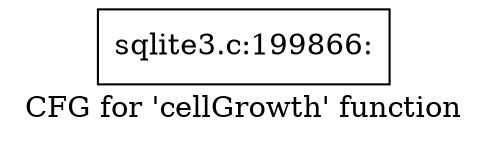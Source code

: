 digraph "CFG for 'cellGrowth' function" {
	label="CFG for 'cellGrowth' function";

	Node0x55c0fb5f4680 [shape=record,label="{sqlite3.c:199866:}"];
}
